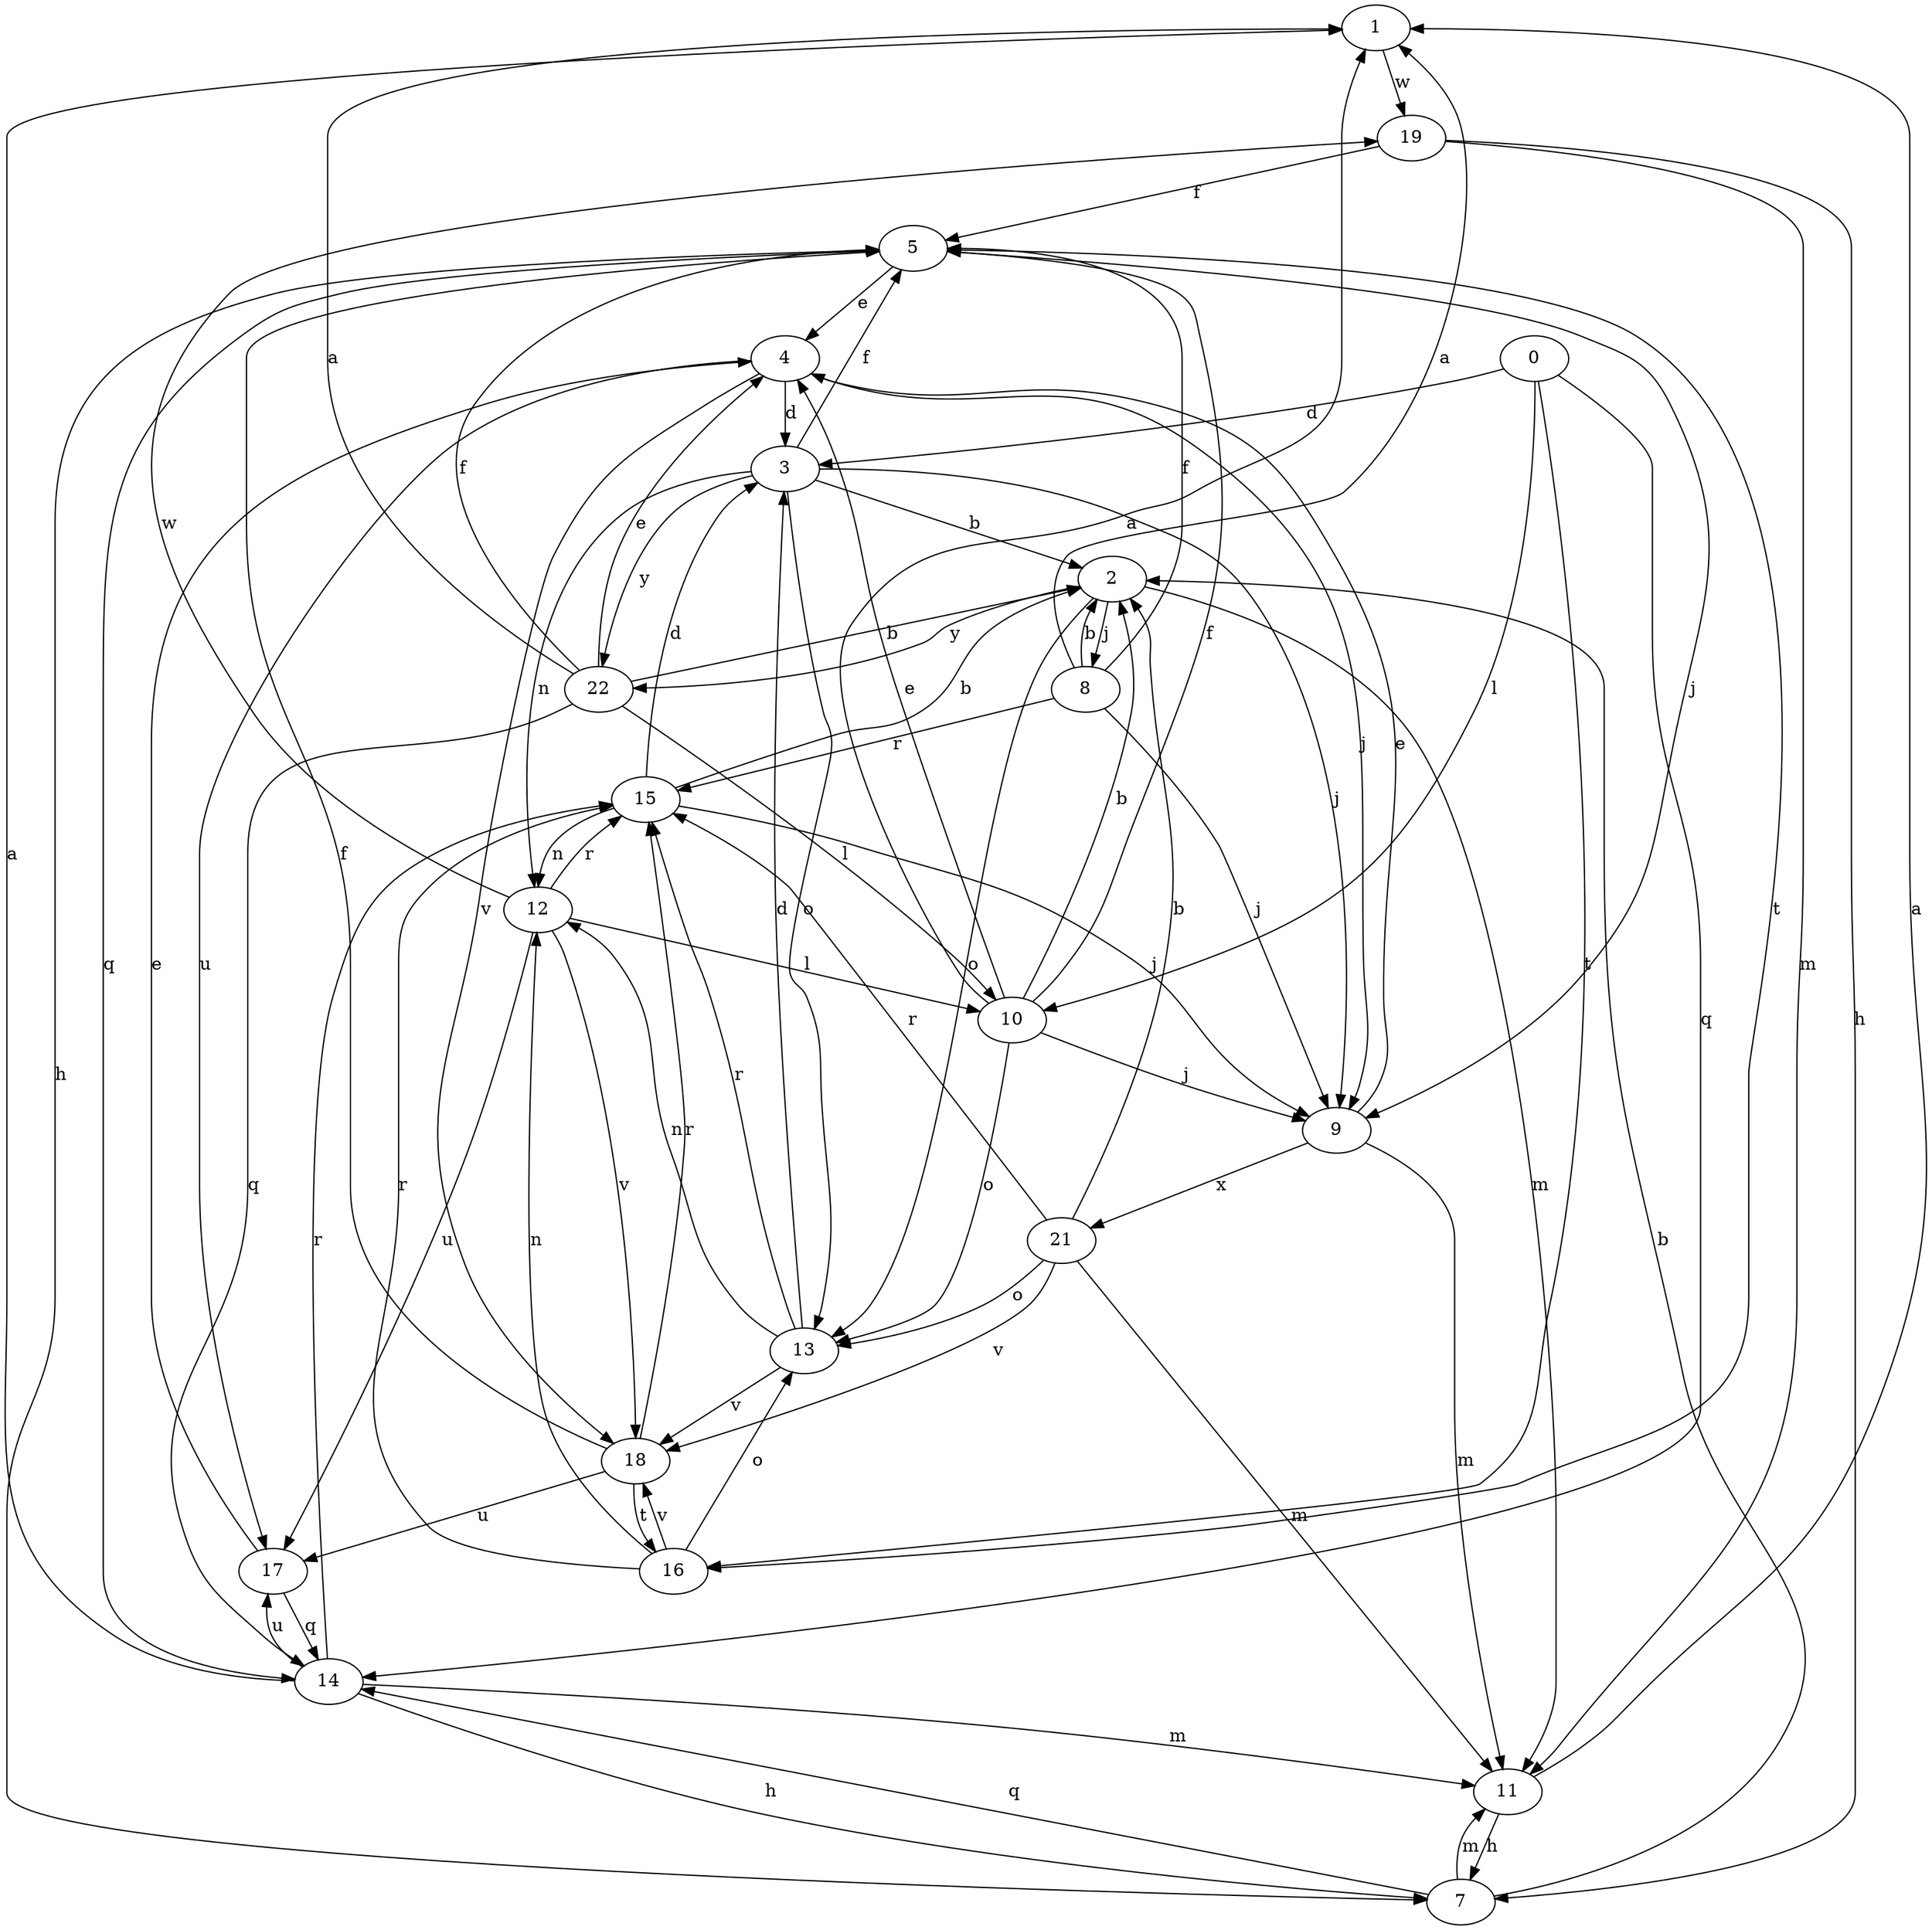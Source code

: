 strict digraph  {
1;
2;
3;
4;
5;
7;
8;
9;
10;
11;
12;
0;
13;
14;
15;
16;
17;
18;
19;
21;
22;
1 -> 19  [label=w];
2 -> 8  [label=j];
2 -> 11  [label=m];
2 -> 13  [label=o];
2 -> 22  [label=y];
3 -> 2  [label=b];
3 -> 5  [label=f];
3 -> 9  [label=j];
3 -> 12  [label=n];
3 -> 13  [label=o];
3 -> 22  [label=y];
4 -> 3  [label=d];
4 -> 9  [label=j];
4 -> 17  [label=u];
4 -> 18  [label=v];
5 -> 4  [label=e];
5 -> 7  [label=h];
5 -> 9  [label=j];
5 -> 14  [label=q];
5 -> 16  [label=t];
7 -> 2  [label=b];
7 -> 11  [label=m];
7 -> 14  [label=q];
8 -> 1  [label=a];
8 -> 2  [label=b];
8 -> 5  [label=f];
8 -> 9  [label=j];
8 -> 15  [label=r];
9 -> 4  [label=e];
9 -> 11  [label=m];
9 -> 21  [label=x];
10 -> 1  [label=a];
10 -> 2  [label=b];
10 -> 4  [label=e];
10 -> 5  [label=f];
10 -> 9  [label=j];
10 -> 13  [label=o];
11 -> 1  [label=a];
11 -> 7  [label=h];
12 -> 10  [label=l];
12 -> 15  [label=r];
12 -> 17  [label=u];
12 -> 18  [label=v];
12 -> 19  [label=w];
0 -> 3  [label=d];
0 -> 10  [label=l];
0 -> 14  [label=q];
0 -> 16  [label=t];
13 -> 3  [label=d];
13 -> 12  [label=n];
13 -> 15  [label=r];
13 -> 18  [label=v];
14 -> 1  [label=a];
14 -> 7  [label=h];
14 -> 11  [label=m];
14 -> 15  [label=r];
14 -> 17  [label=u];
15 -> 2  [label=b];
15 -> 3  [label=d];
15 -> 9  [label=j];
15 -> 12  [label=n];
16 -> 12  [label=n];
16 -> 13  [label=o];
16 -> 15  [label=r];
16 -> 18  [label=v];
17 -> 4  [label=e];
17 -> 14  [label=q];
18 -> 5  [label=f];
18 -> 15  [label=r];
18 -> 16  [label=t];
18 -> 17  [label=u];
19 -> 5  [label=f];
19 -> 7  [label=h];
19 -> 11  [label=m];
21 -> 2  [label=b];
21 -> 11  [label=m];
21 -> 13  [label=o];
21 -> 15  [label=r];
21 -> 18  [label=v];
22 -> 1  [label=a];
22 -> 2  [label=b];
22 -> 4  [label=e];
22 -> 5  [label=f];
22 -> 10  [label=l];
22 -> 14  [label=q];
}
